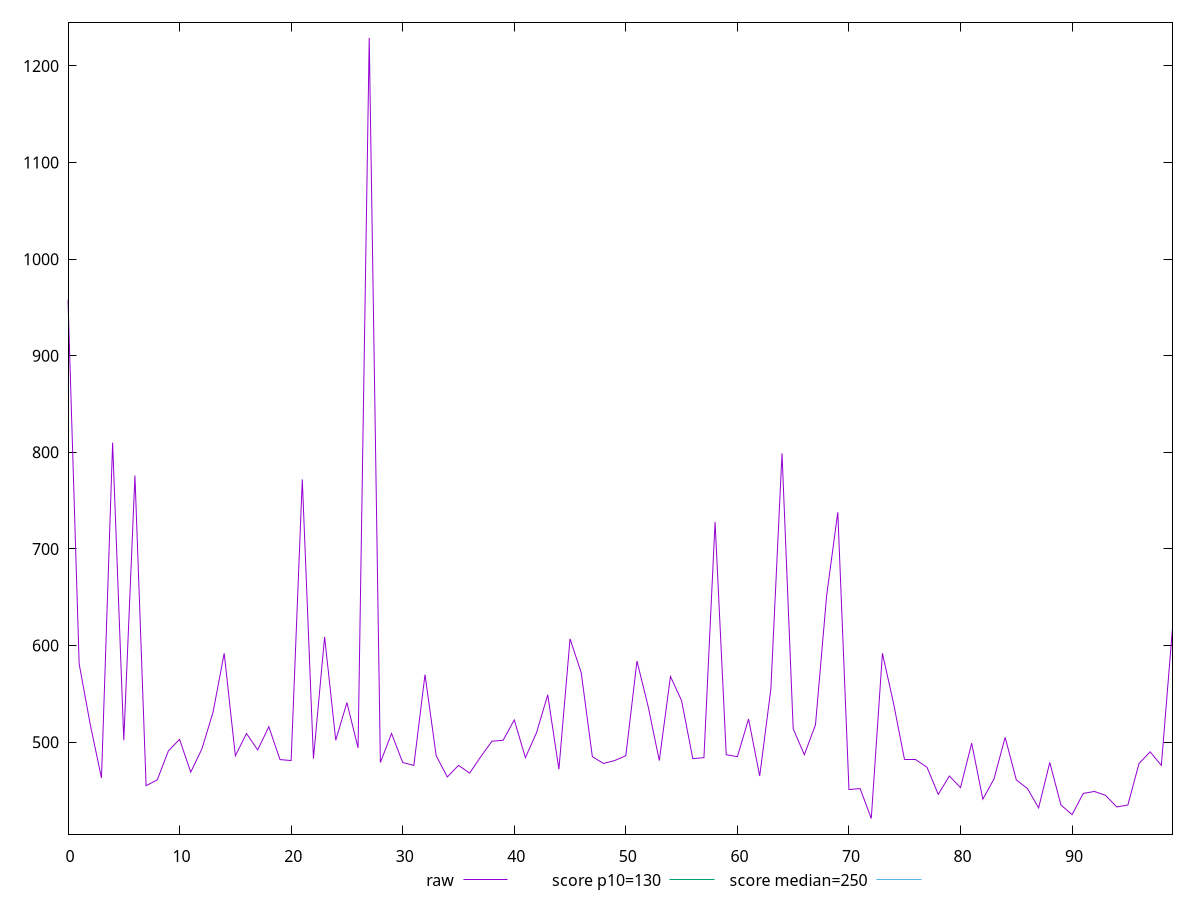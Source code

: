 reset

$raw <<EOF
0 958
1 580.9999999999991
2 518
3 463
4 810
5 502
6 776
7 455
8 461
9 491
10 503
11 469.0000000000009
12 493
13 531
14 592
15 486
16 509
17 492
18 515.9999999999991
19 482
20 481
21 772
22 483
23 609
24 502
25 540.9999999999995
26 494
27 1228.999999999999
28 479
29 509
30 479
31 476
32 570
33 486
34 464
35 475.9999999999991
36 468
37 485
38 501
39 502
40 523
41 484
42 510
43 549
44 472
45 607
46 571.9999999999991
47 485
48 478
49 480.9999999999991
50 486
51 584
52 537
53 481
54 568
55 543
56 483
57 484
58 728
59 487
60 485
61 524
62 465
63 555
64 799
65 514
66 487
67 518
68 652
69 737.9999999999991
70 451
71 452
72 421
73 592
74 540.0000000000018
75 482
76 482
77 474
78 446
79 465
80 452.9999999999982
81 499
82 441
83 462
84 504.99999999999636
85 461
86 452
87 432
88 479
89 435
90 425.00000000000364
91 447
92 448.9999999999982
93 445
94 432.9999999999982
95 435.00000000000364
96 478.0000000000018
97 489.9999999999982
98 476
99 618
EOF

set key outside below
set xrange [0:99]
set yrange [404.84000000000003:1245.1599999999992]
set trange [404.84000000000003:1245.1599999999992]
set terminal svg size 640, 500 enhanced background rgb 'white'
set output "reprap/max-potential-fid/samples/pages/raw/values.svg"

plot $raw title "raw" with line, \
     130 title "score p10=130", \
     250 title "score median=250"

reset
